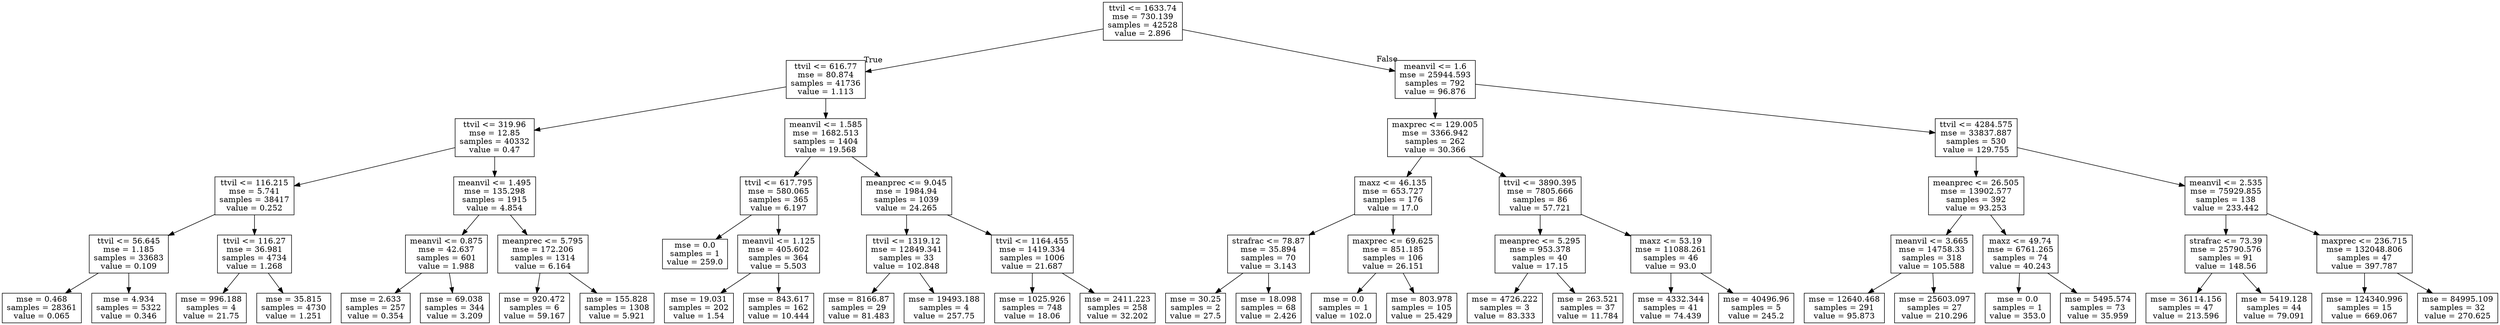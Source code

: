 digraph Tree {
node [shape=box] ;
0 [label="ttvil <= 1633.74\nmse = 730.139\nsamples = 42528\nvalue = 2.896"] ;
1 [label="ttvil <= 616.77\nmse = 80.874\nsamples = 41736\nvalue = 1.113"] ;
0 -> 1 [labeldistance=2.5, labelangle=45, headlabel="True"] ;
2 [label="ttvil <= 319.96\nmse = 12.85\nsamples = 40332\nvalue = 0.47"] ;
1 -> 2 ;
3 [label="ttvil <= 116.215\nmse = 5.741\nsamples = 38417\nvalue = 0.252"] ;
2 -> 3 ;
4 [label="ttvil <= 56.645\nmse = 1.185\nsamples = 33683\nvalue = 0.109"] ;
3 -> 4 ;
5 [label="mse = 0.468\nsamples = 28361\nvalue = 0.065"] ;
4 -> 5 ;
6 [label="mse = 4.934\nsamples = 5322\nvalue = 0.346"] ;
4 -> 6 ;
7 [label="ttvil <= 116.27\nmse = 36.981\nsamples = 4734\nvalue = 1.268"] ;
3 -> 7 ;
8 [label="mse = 996.188\nsamples = 4\nvalue = 21.75"] ;
7 -> 8 ;
9 [label="mse = 35.815\nsamples = 4730\nvalue = 1.251"] ;
7 -> 9 ;
10 [label="meanvil <= 1.495\nmse = 135.298\nsamples = 1915\nvalue = 4.854"] ;
2 -> 10 ;
11 [label="meanvil <= 0.875\nmse = 42.637\nsamples = 601\nvalue = 1.988"] ;
10 -> 11 ;
12 [label="mse = 2.633\nsamples = 257\nvalue = 0.354"] ;
11 -> 12 ;
13 [label="mse = 69.038\nsamples = 344\nvalue = 3.209"] ;
11 -> 13 ;
14 [label="meanprec <= 5.795\nmse = 172.206\nsamples = 1314\nvalue = 6.164"] ;
10 -> 14 ;
15 [label="mse = 920.472\nsamples = 6\nvalue = 59.167"] ;
14 -> 15 ;
16 [label="mse = 155.828\nsamples = 1308\nvalue = 5.921"] ;
14 -> 16 ;
17 [label="meanvil <= 1.585\nmse = 1682.513\nsamples = 1404\nvalue = 19.568"] ;
1 -> 17 ;
18 [label="ttvil <= 617.795\nmse = 580.065\nsamples = 365\nvalue = 6.197"] ;
17 -> 18 ;
19 [label="mse = 0.0\nsamples = 1\nvalue = 259.0"] ;
18 -> 19 ;
20 [label="meanvil <= 1.125\nmse = 405.602\nsamples = 364\nvalue = 5.503"] ;
18 -> 20 ;
21 [label="mse = 19.031\nsamples = 202\nvalue = 1.54"] ;
20 -> 21 ;
22 [label="mse = 843.617\nsamples = 162\nvalue = 10.444"] ;
20 -> 22 ;
23 [label="meanprec <= 9.045\nmse = 1984.94\nsamples = 1039\nvalue = 24.265"] ;
17 -> 23 ;
24 [label="ttvil <= 1319.12\nmse = 12849.341\nsamples = 33\nvalue = 102.848"] ;
23 -> 24 ;
25 [label="mse = 8166.87\nsamples = 29\nvalue = 81.483"] ;
24 -> 25 ;
26 [label="mse = 19493.188\nsamples = 4\nvalue = 257.75"] ;
24 -> 26 ;
27 [label="ttvil <= 1164.455\nmse = 1419.334\nsamples = 1006\nvalue = 21.687"] ;
23 -> 27 ;
28 [label="mse = 1025.926\nsamples = 748\nvalue = 18.06"] ;
27 -> 28 ;
29 [label="mse = 2411.223\nsamples = 258\nvalue = 32.202"] ;
27 -> 29 ;
30 [label="meanvil <= 1.6\nmse = 25944.593\nsamples = 792\nvalue = 96.876"] ;
0 -> 30 [labeldistance=2.5, labelangle=-45, headlabel="False"] ;
31 [label="maxprec <= 129.005\nmse = 3366.942\nsamples = 262\nvalue = 30.366"] ;
30 -> 31 ;
32 [label="maxz <= 46.135\nmse = 653.727\nsamples = 176\nvalue = 17.0"] ;
31 -> 32 ;
33 [label="strafrac <= 78.87\nmse = 35.894\nsamples = 70\nvalue = 3.143"] ;
32 -> 33 ;
34 [label="mse = 30.25\nsamples = 2\nvalue = 27.5"] ;
33 -> 34 ;
35 [label="mse = 18.098\nsamples = 68\nvalue = 2.426"] ;
33 -> 35 ;
36 [label="maxprec <= 69.625\nmse = 851.185\nsamples = 106\nvalue = 26.151"] ;
32 -> 36 ;
37 [label="mse = 0.0\nsamples = 1\nvalue = 102.0"] ;
36 -> 37 ;
38 [label="mse = 803.978\nsamples = 105\nvalue = 25.429"] ;
36 -> 38 ;
39 [label="ttvil <= 3890.395\nmse = 7805.666\nsamples = 86\nvalue = 57.721"] ;
31 -> 39 ;
40 [label="meanprec <= 5.295\nmse = 953.378\nsamples = 40\nvalue = 17.15"] ;
39 -> 40 ;
41 [label="mse = 4726.222\nsamples = 3\nvalue = 83.333"] ;
40 -> 41 ;
42 [label="mse = 263.521\nsamples = 37\nvalue = 11.784"] ;
40 -> 42 ;
43 [label="maxz <= 53.19\nmse = 11088.261\nsamples = 46\nvalue = 93.0"] ;
39 -> 43 ;
44 [label="mse = 4332.344\nsamples = 41\nvalue = 74.439"] ;
43 -> 44 ;
45 [label="mse = 40496.96\nsamples = 5\nvalue = 245.2"] ;
43 -> 45 ;
46 [label="ttvil <= 4284.575\nmse = 33837.887\nsamples = 530\nvalue = 129.755"] ;
30 -> 46 ;
47 [label="meanprec <= 26.505\nmse = 13902.577\nsamples = 392\nvalue = 93.253"] ;
46 -> 47 ;
48 [label="meanvil <= 3.665\nmse = 14758.33\nsamples = 318\nvalue = 105.588"] ;
47 -> 48 ;
49 [label="mse = 12640.468\nsamples = 291\nvalue = 95.873"] ;
48 -> 49 ;
50 [label="mse = 25603.097\nsamples = 27\nvalue = 210.296"] ;
48 -> 50 ;
51 [label="maxz <= 49.74\nmse = 6761.265\nsamples = 74\nvalue = 40.243"] ;
47 -> 51 ;
52 [label="mse = 0.0\nsamples = 1\nvalue = 353.0"] ;
51 -> 52 ;
53 [label="mse = 5495.574\nsamples = 73\nvalue = 35.959"] ;
51 -> 53 ;
54 [label="meanvil <= 2.535\nmse = 75929.855\nsamples = 138\nvalue = 233.442"] ;
46 -> 54 ;
55 [label="strafrac <= 73.39\nmse = 25790.576\nsamples = 91\nvalue = 148.56"] ;
54 -> 55 ;
56 [label="mse = 36114.156\nsamples = 47\nvalue = 213.596"] ;
55 -> 56 ;
57 [label="mse = 5419.128\nsamples = 44\nvalue = 79.091"] ;
55 -> 57 ;
58 [label="maxprec <= 236.715\nmse = 132048.806\nsamples = 47\nvalue = 397.787"] ;
54 -> 58 ;
59 [label="mse = 124340.996\nsamples = 15\nvalue = 669.067"] ;
58 -> 59 ;
60 [label="mse = 84995.109\nsamples = 32\nvalue = 270.625"] ;
58 -> 60 ;
}